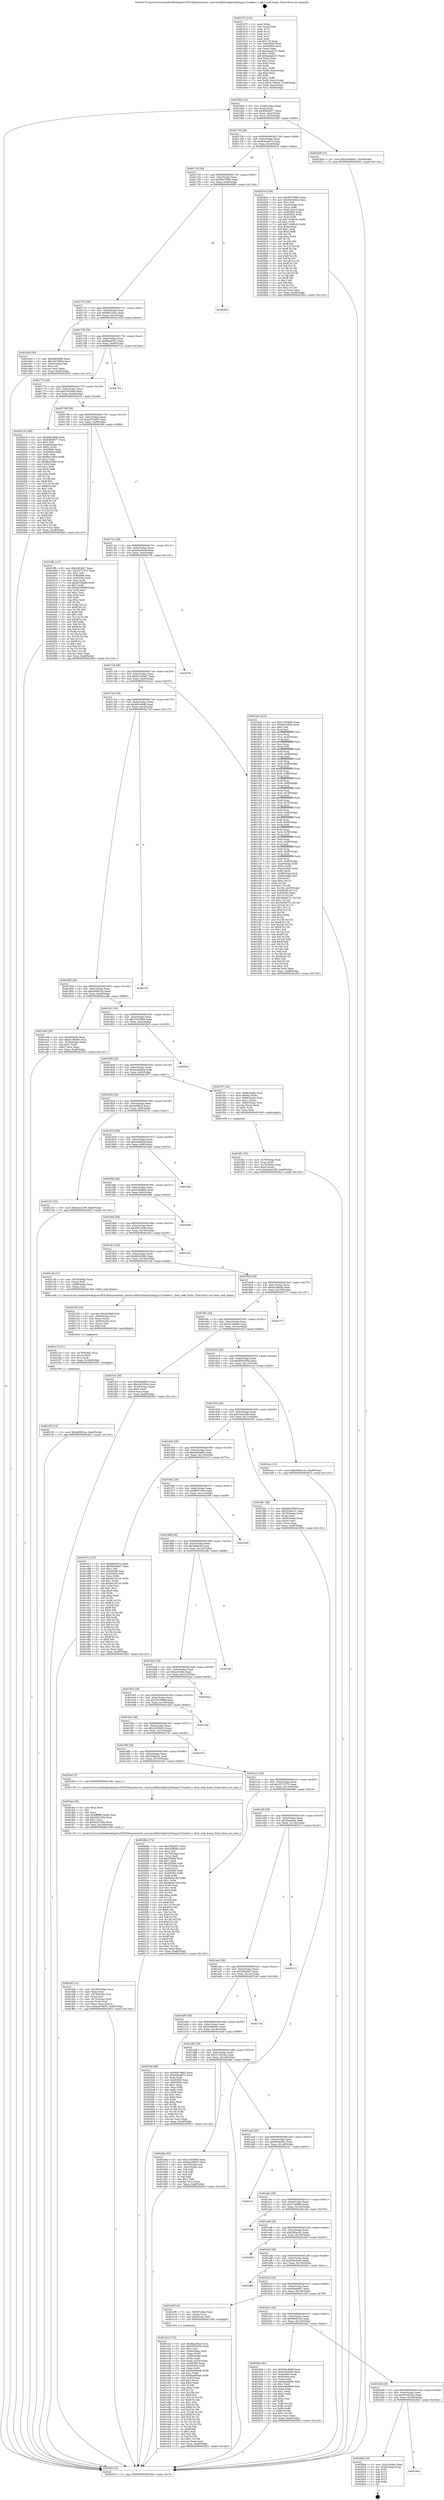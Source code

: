 digraph "0x401670" {
  label = "0x401670 (/mnt/c/Users/mathe/Desktop/tcc/POCII/binaries/extr_reactossdklib3rdpartylibmpg123readers.c_feed_seek_frame_Final-ollvm.out::main(0))"
  labelloc = "t"
  node[shape=record]

  Entry [label="",width=0.3,height=0.3,shape=circle,fillcolor=black,style=filled]
  "0x4016e4" [label="{
     0x4016e4 [32]\l
     | [instrs]\l
     &nbsp;&nbsp;0x4016e4 \<+6\>: mov -0xa8(%rbp),%eax\l
     &nbsp;&nbsp;0x4016ea \<+2\>: mov %eax,%ecx\l
     &nbsp;&nbsp;0x4016ec \<+6\>: sub $0x828e0677,%ecx\l
     &nbsp;&nbsp;0x4016f2 \<+6\>: mov %eax,-0xbc(%rbp)\l
     &nbsp;&nbsp;0x4016f8 \<+6\>: mov %ecx,-0xc0(%rbp)\l
     &nbsp;&nbsp;0x4016fe \<+6\>: je 00000000004025b9 \<main+0xf49\>\l
  }"]
  "0x4025b9" [label="{
     0x4025b9 [15]\l
     | [instrs]\l
     &nbsp;&nbsp;0x4025b9 \<+10\>: movl $0x2e48ebd1,-0xa8(%rbp)\l
     &nbsp;&nbsp;0x4025c3 \<+5\>: jmp 0000000000402823 \<main+0x11b3\>\l
  }"]
  "0x401704" [label="{
     0x401704 [28]\l
     | [instrs]\l
     &nbsp;&nbsp;0x401704 \<+5\>: jmp 0000000000401709 \<main+0x99\>\l
     &nbsp;&nbsp;0x401709 \<+6\>: mov -0xbc(%rbp),%eax\l
     &nbsp;&nbsp;0x40170f \<+5\>: sub $0x830ab872,%eax\l
     &nbsp;&nbsp;0x401714 \<+6\>: mov %eax,-0xc4(%rbp)\l
     &nbsp;&nbsp;0x40171a \<+6\>: je 000000000040261e \<main+0xfae\>\l
  }"]
  Exit [label="",width=0.3,height=0.3,shape=circle,fillcolor=black,style=filled,peripheries=2]
  "0x40261e" [label="{
     0x40261e [159]\l
     | [instrs]\l
     &nbsp;&nbsp;0x40261e \<+5\>: mov $0x85b79992,%eax\l
     &nbsp;&nbsp;0x402623 \<+5\>: mov $0x5d3d542e,%ecx\l
     &nbsp;&nbsp;0x402628 \<+2\>: mov $0x1,%dl\l
     &nbsp;&nbsp;0x40262a \<+7\>: mov -0xa0(%rbp),%rsi\l
     &nbsp;&nbsp;0x402631 \<+2\>: mov (%rsi),%edi\l
     &nbsp;&nbsp;0x402633 \<+3\>: mov %edi,-0x2c(%rbp)\l
     &nbsp;&nbsp;0x402636 \<+7\>: mov 0x405060,%edi\l
     &nbsp;&nbsp;0x40263d \<+8\>: mov 0x405064,%r8d\l
     &nbsp;&nbsp;0x402645 \<+3\>: mov %edi,%r9d\l
     &nbsp;&nbsp;0x402648 \<+7\>: sub $0x71d49cd1,%r9d\l
     &nbsp;&nbsp;0x40264f \<+4\>: sub $0x1,%r9d\l
     &nbsp;&nbsp;0x402653 \<+7\>: add $0x71d49cd1,%r9d\l
     &nbsp;&nbsp;0x40265a \<+4\>: imul %r9d,%edi\l
     &nbsp;&nbsp;0x40265e \<+3\>: and $0x1,%edi\l
     &nbsp;&nbsp;0x402661 \<+3\>: cmp $0x0,%edi\l
     &nbsp;&nbsp;0x402664 \<+4\>: sete %r10b\l
     &nbsp;&nbsp;0x402668 \<+4\>: cmp $0xa,%r8d\l
     &nbsp;&nbsp;0x40266c \<+4\>: setl %r11b\l
     &nbsp;&nbsp;0x402670 \<+3\>: mov %r10b,%bl\l
     &nbsp;&nbsp;0x402673 \<+3\>: xor $0xff,%bl\l
     &nbsp;&nbsp;0x402676 \<+3\>: mov %r11b,%r14b\l
     &nbsp;&nbsp;0x402679 \<+4\>: xor $0xff,%r14b\l
     &nbsp;&nbsp;0x40267d \<+3\>: xor $0x1,%dl\l
     &nbsp;&nbsp;0x402680 \<+3\>: mov %bl,%r15b\l
     &nbsp;&nbsp;0x402683 \<+4\>: and $0xff,%r15b\l
     &nbsp;&nbsp;0x402687 \<+3\>: and %dl,%r10b\l
     &nbsp;&nbsp;0x40268a \<+3\>: mov %r14b,%r12b\l
     &nbsp;&nbsp;0x40268d \<+4\>: and $0xff,%r12b\l
     &nbsp;&nbsp;0x402691 \<+3\>: and %dl,%r11b\l
     &nbsp;&nbsp;0x402694 \<+3\>: or %r10b,%r15b\l
     &nbsp;&nbsp;0x402697 \<+3\>: or %r11b,%r12b\l
     &nbsp;&nbsp;0x40269a \<+3\>: xor %r12b,%r15b\l
     &nbsp;&nbsp;0x40269d \<+3\>: or %r14b,%bl\l
     &nbsp;&nbsp;0x4026a0 \<+3\>: xor $0xff,%bl\l
     &nbsp;&nbsp;0x4026a3 \<+3\>: or $0x1,%dl\l
     &nbsp;&nbsp;0x4026a6 \<+2\>: and %dl,%bl\l
     &nbsp;&nbsp;0x4026a8 \<+3\>: or %bl,%r15b\l
     &nbsp;&nbsp;0x4026ab \<+4\>: test $0x1,%r15b\l
     &nbsp;&nbsp;0x4026af \<+3\>: cmovne %ecx,%eax\l
     &nbsp;&nbsp;0x4026b2 \<+6\>: mov %eax,-0xa8(%rbp)\l
     &nbsp;&nbsp;0x4026b8 \<+5\>: jmp 0000000000402823 \<main+0x11b3\>\l
  }"]
  "0x401720" [label="{
     0x401720 [28]\l
     | [instrs]\l
     &nbsp;&nbsp;0x401720 \<+5\>: jmp 0000000000401725 \<main+0xb5\>\l
     &nbsp;&nbsp;0x401725 \<+6\>: mov -0xbc(%rbp),%eax\l
     &nbsp;&nbsp;0x40172b \<+5\>: sub $0x85b79992,%eax\l
     &nbsp;&nbsp;0x401730 \<+6\>: mov %eax,-0xc8(%rbp)\l
     &nbsp;&nbsp;0x401736 \<+6\>: je 000000000040280b \<main+0x119b\>\l
  }"]
  "0x401b64" [label="{
     0x401b64\l
  }", style=dashed]
  "0x40280b" [label="{
     0x40280b\l
  }", style=dashed]
  "0x40173c" [label="{
     0x40173c [28]\l
     | [instrs]\l
     &nbsp;&nbsp;0x40173c \<+5\>: jmp 0000000000401741 \<main+0xd1\>\l
     &nbsp;&nbsp;0x401741 \<+6\>: mov -0xbc(%rbp),%eax\l
     &nbsp;&nbsp;0x401747 \<+5\>: sub $0x8fa735d1,%eax\l
     &nbsp;&nbsp;0x40174c \<+6\>: mov %eax,-0xcc(%rbp)\l
     &nbsp;&nbsp;0x401752 \<+6\>: je 0000000000401d3d \<main+0x6cd\>\l
  }"]
  "0x4026bd" [label="{
     0x4026bd [18]\l
     | [instrs]\l
     &nbsp;&nbsp;0x4026bd \<+3\>: mov -0x2c(%rbp),%eax\l
     &nbsp;&nbsp;0x4026c0 \<+4\>: lea -0x28(%rbp),%rsp\l
     &nbsp;&nbsp;0x4026c4 \<+1\>: pop %rbx\l
     &nbsp;&nbsp;0x4026c5 \<+2\>: pop %r12\l
     &nbsp;&nbsp;0x4026c7 \<+2\>: pop %r13\l
     &nbsp;&nbsp;0x4026c9 \<+2\>: pop %r14\l
     &nbsp;&nbsp;0x4026cb \<+2\>: pop %r15\l
     &nbsp;&nbsp;0x4026cd \<+1\>: pop %rbp\l
     &nbsp;&nbsp;0x4026ce \<+1\>: ret\l
  }"]
  "0x401d3d" [label="{
     0x401d3d [30]\l
     | [instrs]\l
     &nbsp;&nbsp;0x401d3d \<+5\>: mov $0xe893afd9,%eax\l
     &nbsp;&nbsp;0x401d42 \<+5\>: mov $0x183788bb,%ecx\l
     &nbsp;&nbsp;0x401d47 \<+3\>: mov -0x35(%rbp),%dl\l
     &nbsp;&nbsp;0x401d4a \<+3\>: test $0x1,%dl\l
     &nbsp;&nbsp;0x401d4d \<+3\>: cmovne %ecx,%eax\l
     &nbsp;&nbsp;0x401d50 \<+6\>: mov %eax,-0xa8(%rbp)\l
     &nbsp;&nbsp;0x401d56 \<+5\>: jmp 0000000000402823 \<main+0x11b3\>\l
  }"]
  "0x401758" [label="{
     0x401758 [28]\l
     | [instrs]\l
     &nbsp;&nbsp;0x401758 \<+5\>: jmp 000000000040175d \<main+0xed\>\l
     &nbsp;&nbsp;0x40175d \<+6\>: mov -0xbc(%rbp),%eax\l
     &nbsp;&nbsp;0x401763 \<+5\>: sub $0x8faa9522,%eax\l
     &nbsp;&nbsp;0x401768 \<+6\>: mov %eax,-0xd0(%rbp)\l
     &nbsp;&nbsp;0x40176e \<+6\>: je 0000000000402714 \<main+0x10a4\>\l
  }"]
  "0x401b48" [label="{
     0x401b48 [28]\l
     | [instrs]\l
     &nbsp;&nbsp;0x401b48 \<+5\>: jmp 0000000000401b4d \<main+0x4dd\>\l
     &nbsp;&nbsp;0x401b4d \<+6\>: mov -0xbc(%rbp),%eax\l
     &nbsp;&nbsp;0x401b53 \<+5\>: sub $0x5d3d542e,%eax\l
     &nbsp;&nbsp;0x401b58 \<+6\>: mov %eax,-0x160(%rbp)\l
     &nbsp;&nbsp;0x401b5e \<+6\>: je 00000000004026bd \<main+0x104d\>\l
  }"]
  "0x402714" [label="{
     0x402714\l
  }", style=dashed]
  "0x401774" [label="{
     0x401774 [28]\l
     | [instrs]\l
     &nbsp;&nbsp;0x401774 \<+5\>: jmp 0000000000401779 \<main+0x109\>\l
     &nbsp;&nbsp;0x401779 \<+6\>: mov -0xbc(%rbp),%eax\l
     &nbsp;&nbsp;0x40177f \<+5\>: sub $0xa7f03d0d,%eax\l
     &nbsp;&nbsp;0x401784 \<+6\>: mov %eax,-0xd4(%rbp)\l
     &nbsp;&nbsp;0x40178a \<+6\>: je 0000000000402519 \<main+0xea9\>\l
  }"]
  "0x4024be" [label="{
     0x4024be [91]\l
     | [instrs]\l
     &nbsp;&nbsp;0x4024be \<+5\>: mov $0xbf2c4648,%eax\l
     &nbsp;&nbsp;0x4024c3 \<+5\>: mov $0xa7f03d0d,%ecx\l
     &nbsp;&nbsp;0x4024c8 \<+7\>: mov 0x405060,%edx\l
     &nbsp;&nbsp;0x4024cf \<+7\>: mov 0x405064,%esi\l
     &nbsp;&nbsp;0x4024d6 \<+2\>: mov %edx,%edi\l
     &nbsp;&nbsp;0x4024d8 \<+6\>: sub $0x4a9446db,%edi\l
     &nbsp;&nbsp;0x4024de \<+3\>: sub $0x1,%edi\l
     &nbsp;&nbsp;0x4024e1 \<+6\>: add $0x4a9446db,%edi\l
     &nbsp;&nbsp;0x4024e7 \<+3\>: imul %edi,%edx\l
     &nbsp;&nbsp;0x4024ea \<+3\>: and $0x1,%edx\l
     &nbsp;&nbsp;0x4024ed \<+3\>: cmp $0x0,%edx\l
     &nbsp;&nbsp;0x4024f0 \<+4\>: sete %r8b\l
     &nbsp;&nbsp;0x4024f4 \<+3\>: cmp $0xa,%esi\l
     &nbsp;&nbsp;0x4024f7 \<+4\>: setl %r9b\l
     &nbsp;&nbsp;0x4024fb \<+3\>: mov %r8b,%r10b\l
     &nbsp;&nbsp;0x4024fe \<+3\>: and %r9b,%r10b\l
     &nbsp;&nbsp;0x402501 \<+3\>: xor %r9b,%r8b\l
     &nbsp;&nbsp;0x402504 \<+3\>: or %r8b,%r10b\l
     &nbsp;&nbsp;0x402507 \<+4\>: test $0x1,%r10b\l
     &nbsp;&nbsp;0x40250b \<+3\>: cmovne %ecx,%eax\l
     &nbsp;&nbsp;0x40250e \<+6\>: mov %eax,-0xa8(%rbp)\l
     &nbsp;&nbsp;0x402514 \<+5\>: jmp 0000000000402823 \<main+0x11b3\>\l
  }"]
  "0x402519" [label="{
     0x402519 [160]\l
     | [instrs]\l
     &nbsp;&nbsp;0x402519 \<+5\>: mov $0xbf2c4648,%eax\l
     &nbsp;&nbsp;0x40251e \<+5\>: mov $0x828e0677,%ecx\l
     &nbsp;&nbsp;0x402523 \<+2\>: mov $0x1,%dl\l
     &nbsp;&nbsp;0x402525 \<+7\>: mov -0xa0(%rbp),%rsi\l
     &nbsp;&nbsp;0x40252c \<+6\>: movl $0x0,(%rsi)\l
     &nbsp;&nbsp;0x402532 \<+7\>: mov 0x405060,%edi\l
     &nbsp;&nbsp;0x402539 \<+8\>: mov 0x405064,%r8d\l
     &nbsp;&nbsp;0x402541 \<+3\>: mov %edi,%r9d\l
     &nbsp;&nbsp;0x402544 \<+7\>: add $0x8be1f464,%r9d\l
     &nbsp;&nbsp;0x40254b \<+4\>: sub $0x1,%r9d\l
     &nbsp;&nbsp;0x40254f \<+7\>: sub $0x8be1f464,%r9d\l
     &nbsp;&nbsp;0x402556 \<+4\>: imul %r9d,%edi\l
     &nbsp;&nbsp;0x40255a \<+3\>: and $0x1,%edi\l
     &nbsp;&nbsp;0x40255d \<+3\>: cmp $0x0,%edi\l
     &nbsp;&nbsp;0x402560 \<+4\>: sete %r10b\l
     &nbsp;&nbsp;0x402564 \<+4\>: cmp $0xa,%r8d\l
     &nbsp;&nbsp;0x402568 \<+4\>: setl %r11b\l
     &nbsp;&nbsp;0x40256c \<+3\>: mov %r10b,%bl\l
     &nbsp;&nbsp;0x40256f \<+3\>: xor $0xff,%bl\l
     &nbsp;&nbsp;0x402572 \<+3\>: mov %r11b,%r14b\l
     &nbsp;&nbsp;0x402575 \<+4\>: xor $0xff,%r14b\l
     &nbsp;&nbsp;0x402579 \<+3\>: xor $0x1,%dl\l
     &nbsp;&nbsp;0x40257c \<+3\>: mov %bl,%r15b\l
     &nbsp;&nbsp;0x40257f \<+4\>: and $0xff,%r15b\l
     &nbsp;&nbsp;0x402583 \<+3\>: and %dl,%r10b\l
     &nbsp;&nbsp;0x402586 \<+3\>: mov %r14b,%r12b\l
     &nbsp;&nbsp;0x402589 \<+4\>: and $0xff,%r12b\l
     &nbsp;&nbsp;0x40258d \<+3\>: and %dl,%r11b\l
     &nbsp;&nbsp;0x402590 \<+3\>: or %r10b,%r15b\l
     &nbsp;&nbsp;0x402593 \<+3\>: or %r11b,%r12b\l
     &nbsp;&nbsp;0x402596 \<+3\>: xor %r12b,%r15b\l
     &nbsp;&nbsp;0x402599 \<+3\>: or %r14b,%bl\l
     &nbsp;&nbsp;0x40259c \<+3\>: xor $0xff,%bl\l
     &nbsp;&nbsp;0x40259f \<+3\>: or $0x1,%dl\l
     &nbsp;&nbsp;0x4025a2 \<+2\>: and %dl,%bl\l
     &nbsp;&nbsp;0x4025a4 \<+3\>: or %bl,%r15b\l
     &nbsp;&nbsp;0x4025a7 \<+4\>: test $0x1,%r15b\l
     &nbsp;&nbsp;0x4025ab \<+3\>: cmovne %ecx,%eax\l
     &nbsp;&nbsp;0x4025ae \<+6\>: mov %eax,-0xa8(%rbp)\l
     &nbsp;&nbsp;0x4025b4 \<+5\>: jmp 0000000000402823 \<main+0x11b3\>\l
  }"]
  "0x401790" [label="{
     0x401790 [28]\l
     | [instrs]\l
     &nbsp;&nbsp;0x401790 \<+5\>: jmp 0000000000401795 \<main+0x125\>\l
     &nbsp;&nbsp;0x401795 \<+6\>: mov -0xbc(%rbp),%eax\l
     &nbsp;&nbsp;0x40179b \<+5\>: sub $0xacf70605,%eax\l
     &nbsp;&nbsp;0x4017a0 \<+6\>: mov %eax,-0xd8(%rbp)\l
     &nbsp;&nbsp;0x4017a6 \<+6\>: je 0000000000401ffb \<main+0x98b\>\l
  }"]
  "0x402192" [label="{
     0x402192 [15]\l
     | [instrs]\l
     &nbsp;&nbsp;0x402192 \<+10\>: movl $0x485f91ee,-0xa8(%rbp)\l
     &nbsp;&nbsp;0x40219c \<+5\>: jmp 0000000000402823 \<main+0x11b3\>\l
  }"]
  "0x401ffb" [label="{
     0x401ffb [147]\l
     | [instrs]\l
     &nbsp;&nbsp;0x401ffb \<+5\>: mov $0x29fc4f47,%eax\l
     &nbsp;&nbsp;0x402000 \<+5\>: mov $0x25737f73,%ecx\l
     &nbsp;&nbsp;0x402005 \<+2\>: mov $0x1,%dl\l
     &nbsp;&nbsp;0x402007 \<+7\>: mov 0x405060,%esi\l
     &nbsp;&nbsp;0x40200e \<+7\>: mov 0x405064,%edi\l
     &nbsp;&nbsp;0x402015 \<+3\>: mov %esi,%r8d\l
     &nbsp;&nbsp;0x402018 \<+7\>: sub $0x6d780df8,%r8d\l
     &nbsp;&nbsp;0x40201f \<+4\>: sub $0x1,%r8d\l
     &nbsp;&nbsp;0x402023 \<+7\>: add $0x6d780df8,%r8d\l
     &nbsp;&nbsp;0x40202a \<+4\>: imul %r8d,%esi\l
     &nbsp;&nbsp;0x40202e \<+3\>: and $0x1,%esi\l
     &nbsp;&nbsp;0x402031 \<+3\>: cmp $0x0,%esi\l
     &nbsp;&nbsp;0x402034 \<+4\>: sete %r9b\l
     &nbsp;&nbsp;0x402038 \<+3\>: cmp $0xa,%edi\l
     &nbsp;&nbsp;0x40203b \<+4\>: setl %r10b\l
     &nbsp;&nbsp;0x40203f \<+3\>: mov %r9b,%r11b\l
     &nbsp;&nbsp;0x402042 \<+4\>: xor $0xff,%r11b\l
     &nbsp;&nbsp;0x402046 \<+3\>: mov %r10b,%bl\l
     &nbsp;&nbsp;0x402049 \<+3\>: xor $0xff,%bl\l
     &nbsp;&nbsp;0x40204c \<+3\>: xor $0x1,%dl\l
     &nbsp;&nbsp;0x40204f \<+3\>: mov %r11b,%r14b\l
     &nbsp;&nbsp;0x402052 \<+4\>: and $0xff,%r14b\l
     &nbsp;&nbsp;0x402056 \<+3\>: and %dl,%r9b\l
     &nbsp;&nbsp;0x402059 \<+3\>: mov %bl,%r15b\l
     &nbsp;&nbsp;0x40205c \<+4\>: and $0xff,%r15b\l
     &nbsp;&nbsp;0x402060 \<+3\>: and %dl,%r10b\l
     &nbsp;&nbsp;0x402063 \<+3\>: or %r9b,%r14b\l
     &nbsp;&nbsp;0x402066 \<+3\>: or %r10b,%r15b\l
     &nbsp;&nbsp;0x402069 \<+3\>: xor %r15b,%r14b\l
     &nbsp;&nbsp;0x40206c \<+3\>: or %bl,%r11b\l
     &nbsp;&nbsp;0x40206f \<+4\>: xor $0xff,%r11b\l
     &nbsp;&nbsp;0x402073 \<+3\>: or $0x1,%dl\l
     &nbsp;&nbsp;0x402076 \<+3\>: and %dl,%r11b\l
     &nbsp;&nbsp;0x402079 \<+3\>: or %r11b,%r14b\l
     &nbsp;&nbsp;0x40207c \<+4\>: test $0x1,%r14b\l
     &nbsp;&nbsp;0x402080 \<+3\>: cmovne %ecx,%eax\l
     &nbsp;&nbsp;0x402083 \<+6\>: mov %eax,-0xa8(%rbp)\l
     &nbsp;&nbsp;0x402089 \<+5\>: jmp 0000000000402823 \<main+0x11b3\>\l
  }"]
  "0x4017ac" [label="{
     0x4017ac [28]\l
     | [instrs]\l
     &nbsp;&nbsp;0x4017ac \<+5\>: jmp 00000000004017b1 \<main+0x141\>\l
     &nbsp;&nbsp;0x4017b1 \<+6\>: mov -0xbc(%rbp),%eax\l
     &nbsp;&nbsp;0x4017b7 \<+5\>: sub $0xb9cd024f,%eax\l
     &nbsp;&nbsp;0x4017bc \<+6\>: mov %eax,-0xdc(%rbp)\l
     &nbsp;&nbsp;0x4017c2 \<+6\>: je 000000000040279c \<main+0x112c\>\l
  }"]
  "0x40217d" [label="{
     0x40217d [21]\l
     | [instrs]\l
     &nbsp;&nbsp;0x40217d \<+4\>: mov -0x78(%rbp),%rcx\l
     &nbsp;&nbsp;0x402181 \<+3\>: mov (%rcx),%rcx\l
     &nbsp;&nbsp;0x402184 \<+3\>: mov %rcx,%rdi\l
     &nbsp;&nbsp;0x402187 \<+6\>: mov %eax,-0x168(%rbp)\l
     &nbsp;&nbsp;0x40218d \<+5\>: call 0000000000401030 \<free@plt\>\l
     | [calls]\l
     &nbsp;&nbsp;0x401030 \{1\} (unknown)\l
  }"]
  "0x40279c" [label="{
     0x40279c\l
  }", style=dashed]
  "0x4017c8" [label="{
     0x4017c8 [28]\l
     | [instrs]\l
     &nbsp;&nbsp;0x4017c8 \<+5\>: jmp 00000000004017cd \<main+0x15d\>\l
     &nbsp;&nbsp;0x4017cd \<+6\>: mov -0xbc(%rbp),%eax\l
     &nbsp;&nbsp;0x4017d3 \<+5\>: sub $0xbd1d0bd7,%eax\l
     &nbsp;&nbsp;0x4017d8 \<+6\>: mov %eax,-0xe0(%rbp)\l
     &nbsp;&nbsp;0x4017de \<+6\>: je 0000000000401ba3 \<main+0x533\>\l
  }"]
  "0x402160" [label="{
     0x402160 [29]\l
     | [instrs]\l
     &nbsp;&nbsp;0x402160 \<+10\>: movabs $0x4030d6,%rdi\l
     &nbsp;&nbsp;0x40216a \<+4\>: mov -0x68(%rbp),%rcx\l
     &nbsp;&nbsp;0x40216e \<+2\>: mov %eax,(%rcx)\l
     &nbsp;&nbsp;0x402170 \<+4\>: mov -0x68(%rbp),%rcx\l
     &nbsp;&nbsp;0x402174 \<+2\>: mov (%rcx),%esi\l
     &nbsp;&nbsp;0x402176 \<+2\>: mov $0x0,%al\l
     &nbsp;&nbsp;0x402178 \<+5\>: call 0000000000401040 \<printf@plt\>\l
     | [calls]\l
     &nbsp;&nbsp;0x401040 \{1\} (unknown)\l
  }"]
  "0x401ba3" [label="{
     0x401ba3 [410]\l
     | [instrs]\l
     &nbsp;&nbsp;0x401ba3 \<+5\>: mov $0xc7d20895,%eax\l
     &nbsp;&nbsp;0x401ba8 \<+5\>: mov $0x8fa735d1,%ecx\l
     &nbsp;&nbsp;0x401bad \<+2\>: mov $0x1,%dl\l
     &nbsp;&nbsp;0x401baf \<+3\>: mov %rsp,%rsi\l
     &nbsp;&nbsp;0x401bb2 \<+4\>: add $0xfffffffffffffff0,%rsi\l
     &nbsp;&nbsp;0x401bb6 \<+3\>: mov %rsi,%rsp\l
     &nbsp;&nbsp;0x401bb9 \<+7\>: mov %rsi,-0xa0(%rbp)\l
     &nbsp;&nbsp;0x401bc0 \<+3\>: mov %rsp,%rsi\l
     &nbsp;&nbsp;0x401bc3 \<+4\>: add $0xfffffffffffffff0,%rsi\l
     &nbsp;&nbsp;0x401bc7 \<+3\>: mov %rsi,%rsp\l
     &nbsp;&nbsp;0x401bca \<+3\>: mov %rsp,%rdi\l
     &nbsp;&nbsp;0x401bcd \<+4\>: add $0xfffffffffffffff0,%rdi\l
     &nbsp;&nbsp;0x401bd1 \<+3\>: mov %rdi,%rsp\l
     &nbsp;&nbsp;0x401bd4 \<+7\>: mov %rdi,-0x98(%rbp)\l
     &nbsp;&nbsp;0x401bdb \<+3\>: mov %rsp,%rdi\l
     &nbsp;&nbsp;0x401bde \<+4\>: add $0xfffffffffffffff0,%rdi\l
     &nbsp;&nbsp;0x401be2 \<+3\>: mov %rdi,%rsp\l
     &nbsp;&nbsp;0x401be5 \<+7\>: mov %rdi,-0x90(%rbp)\l
     &nbsp;&nbsp;0x401bec \<+3\>: mov %rsp,%rdi\l
     &nbsp;&nbsp;0x401bef \<+4\>: add $0xfffffffffffffff0,%rdi\l
     &nbsp;&nbsp;0x401bf3 \<+3\>: mov %rdi,%rsp\l
     &nbsp;&nbsp;0x401bf6 \<+7\>: mov %rdi,-0x88(%rbp)\l
     &nbsp;&nbsp;0x401bfd \<+3\>: mov %rsp,%rdi\l
     &nbsp;&nbsp;0x401c00 \<+4\>: add $0xfffffffffffffff0,%rdi\l
     &nbsp;&nbsp;0x401c04 \<+3\>: mov %rdi,%rsp\l
     &nbsp;&nbsp;0x401c07 \<+4\>: mov %rdi,-0x80(%rbp)\l
     &nbsp;&nbsp;0x401c0b \<+3\>: mov %rsp,%rdi\l
     &nbsp;&nbsp;0x401c0e \<+4\>: add $0xfffffffffffffff0,%rdi\l
     &nbsp;&nbsp;0x401c12 \<+3\>: mov %rdi,%rsp\l
     &nbsp;&nbsp;0x401c15 \<+4\>: mov %rdi,-0x78(%rbp)\l
     &nbsp;&nbsp;0x401c19 \<+3\>: mov %rsp,%rdi\l
     &nbsp;&nbsp;0x401c1c \<+4\>: add $0xfffffffffffffff0,%rdi\l
     &nbsp;&nbsp;0x401c20 \<+3\>: mov %rdi,%rsp\l
     &nbsp;&nbsp;0x401c23 \<+4\>: mov %rdi,-0x70(%rbp)\l
     &nbsp;&nbsp;0x401c27 \<+3\>: mov %rsp,%rdi\l
     &nbsp;&nbsp;0x401c2a \<+4\>: add $0xfffffffffffffff0,%rdi\l
     &nbsp;&nbsp;0x401c2e \<+3\>: mov %rdi,%rsp\l
     &nbsp;&nbsp;0x401c31 \<+4\>: mov %rdi,-0x68(%rbp)\l
     &nbsp;&nbsp;0x401c35 \<+3\>: mov %rsp,%rdi\l
     &nbsp;&nbsp;0x401c38 \<+4\>: add $0xfffffffffffffff0,%rdi\l
     &nbsp;&nbsp;0x401c3c \<+3\>: mov %rdi,%rsp\l
     &nbsp;&nbsp;0x401c3f \<+4\>: mov %rdi,-0x60(%rbp)\l
     &nbsp;&nbsp;0x401c43 \<+3\>: mov %rsp,%rdi\l
     &nbsp;&nbsp;0x401c46 \<+4\>: add $0xfffffffffffffff0,%rdi\l
     &nbsp;&nbsp;0x401c4a \<+3\>: mov %rdi,%rsp\l
     &nbsp;&nbsp;0x401c4d \<+4\>: mov %rdi,-0x58(%rbp)\l
     &nbsp;&nbsp;0x401c51 \<+3\>: mov %rsp,%rdi\l
     &nbsp;&nbsp;0x401c54 \<+4\>: add $0xfffffffffffffff0,%rdi\l
     &nbsp;&nbsp;0x401c58 \<+3\>: mov %rdi,%rsp\l
     &nbsp;&nbsp;0x401c5b \<+4\>: mov %rdi,-0x50(%rbp)\l
     &nbsp;&nbsp;0x401c5f \<+3\>: mov %rsp,%rdi\l
     &nbsp;&nbsp;0x401c62 \<+4\>: add $0xfffffffffffffff0,%rdi\l
     &nbsp;&nbsp;0x401c66 \<+3\>: mov %rdi,%rsp\l
     &nbsp;&nbsp;0x401c69 \<+4\>: mov %rdi,-0x48(%rbp)\l
     &nbsp;&nbsp;0x401c6d \<+3\>: mov %rsp,%rdi\l
     &nbsp;&nbsp;0x401c70 \<+4\>: add $0xfffffffffffffff0,%rdi\l
     &nbsp;&nbsp;0x401c74 \<+3\>: mov %rdi,%rsp\l
     &nbsp;&nbsp;0x401c77 \<+4\>: mov %rdi,-0x40(%rbp)\l
     &nbsp;&nbsp;0x401c7b \<+7\>: mov -0xa0(%rbp),%rdi\l
     &nbsp;&nbsp;0x401c82 \<+6\>: movl $0x0,(%rdi)\l
     &nbsp;&nbsp;0x401c88 \<+7\>: mov -0xac(%rbp),%r8d\l
     &nbsp;&nbsp;0x401c8f \<+3\>: mov %r8d,(%rsi)\l
     &nbsp;&nbsp;0x401c92 \<+7\>: mov -0x98(%rbp),%rdi\l
     &nbsp;&nbsp;0x401c99 \<+7\>: mov -0xb8(%rbp),%r9\l
     &nbsp;&nbsp;0x401ca0 \<+3\>: mov %r9,(%rdi)\l
     &nbsp;&nbsp;0x401ca3 \<+3\>: cmpl $0x2,(%rsi)\l
     &nbsp;&nbsp;0x401ca6 \<+4\>: setne %r10b\l
     &nbsp;&nbsp;0x401caa \<+4\>: and $0x1,%r10b\l
     &nbsp;&nbsp;0x401cae \<+4\>: mov %r10b,-0x35(%rbp)\l
     &nbsp;&nbsp;0x401cb2 \<+8\>: mov 0x405060,%r11d\l
     &nbsp;&nbsp;0x401cba \<+7\>: mov 0x405064,%ebx\l
     &nbsp;&nbsp;0x401cc1 \<+3\>: mov %r11d,%r14d\l
     &nbsp;&nbsp;0x401cc4 \<+7\>: add $0x34d4d731,%r14d\l
     &nbsp;&nbsp;0x401ccb \<+4\>: sub $0x1,%r14d\l
     &nbsp;&nbsp;0x401ccf \<+7\>: sub $0x34d4d731,%r14d\l
     &nbsp;&nbsp;0x401cd6 \<+4\>: imul %r14d,%r11d\l
     &nbsp;&nbsp;0x401cda \<+4\>: and $0x1,%r11d\l
     &nbsp;&nbsp;0x401cde \<+4\>: cmp $0x0,%r11d\l
     &nbsp;&nbsp;0x401ce2 \<+4\>: sete %r10b\l
     &nbsp;&nbsp;0x401ce6 \<+3\>: cmp $0xa,%ebx\l
     &nbsp;&nbsp;0x401ce9 \<+4\>: setl %r15b\l
     &nbsp;&nbsp;0x401ced \<+3\>: mov %r10b,%r12b\l
     &nbsp;&nbsp;0x401cf0 \<+4\>: xor $0xff,%r12b\l
     &nbsp;&nbsp;0x401cf4 \<+3\>: mov %r15b,%r13b\l
     &nbsp;&nbsp;0x401cf7 \<+4\>: xor $0xff,%r13b\l
     &nbsp;&nbsp;0x401cfb \<+3\>: xor $0x1,%dl\l
     &nbsp;&nbsp;0x401cfe \<+3\>: mov %r12b,%sil\l
     &nbsp;&nbsp;0x401d01 \<+4\>: and $0xff,%sil\l
     &nbsp;&nbsp;0x401d05 \<+3\>: and %dl,%r10b\l
     &nbsp;&nbsp;0x401d08 \<+3\>: mov %r13b,%dil\l
     &nbsp;&nbsp;0x401d0b \<+4\>: and $0xff,%dil\l
     &nbsp;&nbsp;0x401d0f \<+3\>: and %dl,%r15b\l
     &nbsp;&nbsp;0x401d12 \<+3\>: or %r10b,%sil\l
     &nbsp;&nbsp;0x401d15 \<+3\>: or %r15b,%dil\l
     &nbsp;&nbsp;0x401d18 \<+3\>: xor %dil,%sil\l
     &nbsp;&nbsp;0x401d1b \<+3\>: or %r13b,%r12b\l
     &nbsp;&nbsp;0x401d1e \<+4\>: xor $0xff,%r12b\l
     &nbsp;&nbsp;0x401d22 \<+3\>: or $0x1,%dl\l
     &nbsp;&nbsp;0x401d25 \<+3\>: and %dl,%r12b\l
     &nbsp;&nbsp;0x401d28 \<+3\>: or %r12b,%sil\l
     &nbsp;&nbsp;0x401d2b \<+4\>: test $0x1,%sil\l
     &nbsp;&nbsp;0x401d2f \<+3\>: cmovne %ecx,%eax\l
     &nbsp;&nbsp;0x401d32 \<+6\>: mov %eax,-0xa8(%rbp)\l
     &nbsp;&nbsp;0x401d38 \<+5\>: jmp 0000000000402823 \<main+0x11b3\>\l
  }"]
  "0x4017e4" [label="{
     0x4017e4 [28]\l
     | [instrs]\l
     &nbsp;&nbsp;0x4017e4 \<+5\>: jmp 00000000004017e9 \<main+0x179\>\l
     &nbsp;&nbsp;0x4017e9 \<+6\>: mov -0xbc(%rbp),%eax\l
     &nbsp;&nbsp;0x4017ef \<+5\>: sub $0xbf2c4648,%eax\l
     &nbsp;&nbsp;0x4017f4 \<+6\>: mov %eax,-0xe4(%rbp)\l
     &nbsp;&nbsp;0x4017fa \<+6\>: je 00000000004027ef \<main+0x117f\>\l
  }"]
  "0x401fd2" [label="{
     0x401fd2 [41]\l
     | [instrs]\l
     &nbsp;&nbsp;0x401fd2 \<+6\>: mov -0x164(%rbp),%ecx\l
     &nbsp;&nbsp;0x401fd8 \<+3\>: imul %eax,%ecx\l
     &nbsp;&nbsp;0x401fdb \<+4\>: mov -0x78(%rbp),%rsi\l
     &nbsp;&nbsp;0x401fdf \<+3\>: mov (%rsi),%rsi\l
     &nbsp;&nbsp;0x401fe2 \<+4\>: mov -0x70(%rbp),%rdi\l
     &nbsp;&nbsp;0x401fe6 \<+3\>: movslq (%rdi),%rdi\l
     &nbsp;&nbsp;0x401fe9 \<+3\>: mov %ecx,(%rsi,%rdi,4)\l
     &nbsp;&nbsp;0x401fec \<+10\>: movl $0xacf70605,-0xa8(%rbp)\l
     &nbsp;&nbsp;0x401ff6 \<+5\>: jmp 0000000000402823 \<main+0x11b3\>\l
  }"]
  "0x4027ef" [label="{
     0x4027ef\l
  }", style=dashed]
  "0x401800" [label="{
     0x401800 [28]\l
     | [instrs]\l
     &nbsp;&nbsp;0x401800 \<+5\>: jmp 0000000000401805 \<main+0x195\>\l
     &nbsp;&nbsp;0x401805 \<+6\>: mov -0xbc(%rbp),%eax\l
     &nbsp;&nbsp;0x40180b \<+5\>: sub $0xc066e13e,%eax\l
     &nbsp;&nbsp;0x401810 \<+6\>: mov %eax,-0xe8(%rbp)\l
     &nbsp;&nbsp;0x401816 \<+6\>: je 0000000000401edd \<main+0x86d\>\l
  }"]
  "0x401faa" [label="{
     0x401faa [40]\l
     | [instrs]\l
     &nbsp;&nbsp;0x401faa \<+5\>: mov $0x2,%ecx\l
     &nbsp;&nbsp;0x401faf \<+1\>: cltd\l
     &nbsp;&nbsp;0x401fb0 \<+2\>: idiv %ecx\l
     &nbsp;&nbsp;0x401fb2 \<+6\>: imul $0xfffffffe,%edx,%ecx\l
     &nbsp;&nbsp;0x401fb8 \<+6\>: add $0xd2812f4b,%ecx\l
     &nbsp;&nbsp;0x401fbe \<+3\>: add $0x1,%ecx\l
     &nbsp;&nbsp;0x401fc1 \<+6\>: sub $0xd2812f4b,%ecx\l
     &nbsp;&nbsp;0x401fc7 \<+6\>: mov %ecx,-0x164(%rbp)\l
     &nbsp;&nbsp;0x401fcd \<+5\>: call 0000000000401160 \<next_i\>\l
     | [calls]\l
     &nbsp;&nbsp;0x401160 \{1\} (/mnt/c/Users/mathe/Desktop/tcc/POCII/binaries/extr_reactossdklib3rdpartylibmpg123readers.c_feed_seek_frame_Final-ollvm.out::next_i)\l
  }"]
  "0x401edd" [label="{
     0x401edd [30]\l
     | [instrs]\l
     &nbsp;&nbsp;0x401edd \<+5\>: mov $0x400fa46,%eax\l
     &nbsp;&nbsp;0x401ee2 \<+5\>: mov $0xdc186a83,%ecx\l
     &nbsp;&nbsp;0x401ee7 \<+3\>: mov -0x34(%rbp),%edx\l
     &nbsp;&nbsp;0x401eea \<+3\>: cmp $0x1,%edx\l
     &nbsp;&nbsp;0x401eed \<+3\>: cmovl %ecx,%eax\l
     &nbsp;&nbsp;0x401ef0 \<+6\>: mov %eax,-0xa8(%rbp)\l
     &nbsp;&nbsp;0x401ef6 \<+5\>: jmp 0000000000402823 \<main+0x11b3\>\l
  }"]
  "0x40181c" [label="{
     0x40181c [28]\l
     | [instrs]\l
     &nbsp;&nbsp;0x40181c \<+5\>: jmp 0000000000401821 \<main+0x1b1\>\l
     &nbsp;&nbsp;0x401821 \<+6\>: mov -0xbc(%rbp),%eax\l
     &nbsp;&nbsp;0x401827 \<+5\>: sub $0xc7d20895,%eax\l
     &nbsp;&nbsp;0x40182c \<+6\>: mov %eax,-0xec(%rbp)\l
     &nbsp;&nbsp;0x401832 \<+6\>: je 00000000004026cf \<main+0x105f\>\l
  }"]
  "0x401f61" [label="{
     0x401f61 [32]\l
     | [instrs]\l
     &nbsp;&nbsp;0x401f61 \<+4\>: mov -0x78(%rbp),%rdi\l
     &nbsp;&nbsp;0x401f65 \<+3\>: mov %rax,(%rdi)\l
     &nbsp;&nbsp;0x401f68 \<+4\>: mov -0x70(%rbp),%rax\l
     &nbsp;&nbsp;0x401f6c \<+6\>: movl $0x0,(%rax)\l
     &nbsp;&nbsp;0x401f72 \<+10\>: movl $0xe4a222f9,-0xa8(%rbp)\l
     &nbsp;&nbsp;0x401f7c \<+5\>: jmp 0000000000402823 \<main+0x11b3\>\l
  }"]
  "0x4026cf" [label="{
     0x4026cf\l
  }", style=dashed]
  "0x401838" [label="{
     0x401838 [28]\l
     | [instrs]\l
     &nbsp;&nbsp;0x401838 \<+5\>: jmp 000000000040183d \<main+0x1cd\>\l
     &nbsp;&nbsp;0x40183d \<+6\>: mov -0xbc(%rbp),%eax\l
     &nbsp;&nbsp;0x401843 \<+5\>: sub $0xcbd2963a,%eax\l
     &nbsp;&nbsp;0x401848 \<+6\>: mov %eax,-0xf0(%rbp)\l
     &nbsp;&nbsp;0x40184e \<+6\>: je 0000000000401f37 \<main+0x8c7\>\l
  }"]
  "0x401e22" [label="{
     0x401e22 [172]\l
     | [instrs]\l
     &nbsp;&nbsp;0x401e22 \<+5\>: mov $0x8faa9522,%ecx\l
     &nbsp;&nbsp;0x401e27 \<+5\>: mov $0xdf34395b,%edx\l
     &nbsp;&nbsp;0x401e2c \<+3\>: mov $0x1,%sil\l
     &nbsp;&nbsp;0x401e2f \<+7\>: mov -0x90(%rbp),%rdi\l
     &nbsp;&nbsp;0x401e36 \<+2\>: mov %eax,(%rdi)\l
     &nbsp;&nbsp;0x401e38 \<+7\>: mov -0x90(%rbp),%rdi\l
     &nbsp;&nbsp;0x401e3f \<+2\>: mov (%rdi),%eax\l
     &nbsp;&nbsp;0x401e41 \<+3\>: mov %eax,-0x34(%rbp)\l
     &nbsp;&nbsp;0x401e44 \<+7\>: mov 0x405060,%eax\l
     &nbsp;&nbsp;0x401e4b \<+8\>: mov 0x405064,%r8d\l
     &nbsp;&nbsp;0x401e53 \<+3\>: mov %eax,%r9d\l
     &nbsp;&nbsp;0x401e56 \<+7\>: add $0x8a0d00ab,%r9d\l
     &nbsp;&nbsp;0x401e5d \<+4\>: sub $0x1,%r9d\l
     &nbsp;&nbsp;0x401e61 \<+7\>: sub $0x8a0d00ab,%r9d\l
     &nbsp;&nbsp;0x401e68 \<+4\>: imul %r9d,%eax\l
     &nbsp;&nbsp;0x401e6c \<+3\>: and $0x1,%eax\l
     &nbsp;&nbsp;0x401e6f \<+3\>: cmp $0x0,%eax\l
     &nbsp;&nbsp;0x401e72 \<+4\>: sete %r10b\l
     &nbsp;&nbsp;0x401e76 \<+4\>: cmp $0xa,%r8d\l
     &nbsp;&nbsp;0x401e7a \<+4\>: setl %r11b\l
     &nbsp;&nbsp;0x401e7e \<+3\>: mov %r10b,%bl\l
     &nbsp;&nbsp;0x401e81 \<+3\>: xor $0xff,%bl\l
     &nbsp;&nbsp;0x401e84 \<+3\>: mov %r11b,%r14b\l
     &nbsp;&nbsp;0x401e87 \<+4\>: xor $0xff,%r14b\l
     &nbsp;&nbsp;0x401e8b \<+4\>: xor $0x1,%sil\l
     &nbsp;&nbsp;0x401e8f \<+3\>: mov %bl,%r15b\l
     &nbsp;&nbsp;0x401e92 \<+4\>: and $0xff,%r15b\l
     &nbsp;&nbsp;0x401e96 \<+3\>: and %sil,%r10b\l
     &nbsp;&nbsp;0x401e99 \<+3\>: mov %r14b,%r12b\l
     &nbsp;&nbsp;0x401e9c \<+4\>: and $0xff,%r12b\l
     &nbsp;&nbsp;0x401ea0 \<+3\>: and %sil,%r11b\l
     &nbsp;&nbsp;0x401ea3 \<+3\>: or %r10b,%r15b\l
     &nbsp;&nbsp;0x401ea6 \<+3\>: or %r11b,%r12b\l
     &nbsp;&nbsp;0x401ea9 \<+3\>: xor %r12b,%r15b\l
     &nbsp;&nbsp;0x401eac \<+3\>: or %r14b,%bl\l
     &nbsp;&nbsp;0x401eaf \<+3\>: xor $0xff,%bl\l
     &nbsp;&nbsp;0x401eb2 \<+4\>: or $0x1,%sil\l
     &nbsp;&nbsp;0x401eb6 \<+3\>: and %sil,%bl\l
     &nbsp;&nbsp;0x401eb9 \<+3\>: or %bl,%r15b\l
     &nbsp;&nbsp;0x401ebc \<+4\>: test $0x1,%r15b\l
     &nbsp;&nbsp;0x401ec0 \<+3\>: cmovne %edx,%ecx\l
     &nbsp;&nbsp;0x401ec3 \<+6\>: mov %ecx,-0xa8(%rbp)\l
     &nbsp;&nbsp;0x401ec9 \<+5\>: jmp 0000000000402823 \<main+0x11b3\>\l
  }"]
  "0x401f37" [label="{
     0x401f37 [42]\l
     | [instrs]\l
     &nbsp;&nbsp;0x401f37 \<+7\>: mov -0x88(%rbp),%rax\l
     &nbsp;&nbsp;0x401f3e \<+6\>: movl $0x64,(%rax)\l
     &nbsp;&nbsp;0x401f44 \<+4\>: mov -0x80(%rbp),%rax\l
     &nbsp;&nbsp;0x401f48 \<+6\>: movl $0x1,(%rax)\l
     &nbsp;&nbsp;0x401f4e \<+4\>: mov -0x80(%rbp),%rax\l
     &nbsp;&nbsp;0x401f52 \<+3\>: movslq (%rax),%rax\l
     &nbsp;&nbsp;0x401f55 \<+4\>: shl $0x2,%rax\l
     &nbsp;&nbsp;0x401f59 \<+3\>: mov %rax,%rdi\l
     &nbsp;&nbsp;0x401f5c \<+5\>: call 0000000000401050 \<malloc@plt\>\l
     | [calls]\l
     &nbsp;&nbsp;0x401050 \{1\} (unknown)\l
  }"]
  "0x401854" [label="{
     0x401854 [28]\l
     | [instrs]\l
     &nbsp;&nbsp;0x401854 \<+5\>: jmp 0000000000401859 \<main+0x1e9\>\l
     &nbsp;&nbsp;0x401859 \<+6\>: mov -0xbc(%rbp),%eax\l
     &nbsp;&nbsp;0x40185f \<+5\>: sub $0xcd3ff2e3,%eax\l
     &nbsp;&nbsp;0x401864 \<+6\>: mov %eax,-0xf4(%rbp)\l
     &nbsp;&nbsp;0x40186a \<+6\>: je 000000000040213c \<main+0xacc\>\l
  }"]
  "0x401b2c" [label="{
     0x401b2c [28]\l
     | [instrs]\l
     &nbsp;&nbsp;0x401b2c \<+5\>: jmp 0000000000401b31 \<main+0x4c1\>\l
     &nbsp;&nbsp;0x401b31 \<+6\>: mov -0xbc(%rbp),%eax\l
     &nbsp;&nbsp;0x401b37 \<+5\>: sub $0x485f91ee,%eax\l
     &nbsp;&nbsp;0x401b3c \<+6\>: mov %eax,-0x15c(%rbp)\l
     &nbsp;&nbsp;0x401b42 \<+6\>: je 00000000004024be \<main+0xe4e\>\l
  }"]
  "0x40213c" [label="{
     0x40213c [15]\l
     | [instrs]\l
     &nbsp;&nbsp;0x40213c \<+10\>: movl $0xe4a222f9,-0xa8(%rbp)\l
     &nbsp;&nbsp;0x402146 \<+5\>: jmp 0000000000402823 \<main+0x11b3\>\l
  }"]
  "0x401870" [label="{
     0x401870 [28]\l
     | [instrs]\l
     &nbsp;&nbsp;0x401870 \<+5\>: jmp 0000000000401875 \<main+0x205\>\l
     &nbsp;&nbsp;0x401875 \<+6\>: mov -0xbc(%rbp),%eax\l
     &nbsp;&nbsp;0x40187b \<+5\>: sub $0xcda683cf,%eax\l
     &nbsp;&nbsp;0x401880 \<+6\>: mov %eax,-0xf8(%rbp)\l
     &nbsp;&nbsp;0x401886 \<+6\>: je 00000000004023ee \<main+0xd7e\>\l
  }"]
  "0x401e0f" [label="{
     0x401e0f [19]\l
     | [instrs]\l
     &nbsp;&nbsp;0x401e0f \<+7\>: mov -0x98(%rbp),%rax\l
     &nbsp;&nbsp;0x401e16 \<+3\>: mov (%rax),%rax\l
     &nbsp;&nbsp;0x401e19 \<+4\>: mov 0x8(%rax),%rdi\l
     &nbsp;&nbsp;0x401e1d \<+5\>: call 0000000000401060 \<atoi@plt\>\l
     | [calls]\l
     &nbsp;&nbsp;0x401060 \{1\} (unknown)\l
  }"]
  "0x4023ee" [label="{
     0x4023ee\l
  }", style=dashed]
  "0x40188c" [label="{
     0x40188c [28]\l
     | [instrs]\l
     &nbsp;&nbsp;0x40188c \<+5\>: jmp 0000000000401891 \<main+0x221\>\l
     &nbsp;&nbsp;0x401891 \<+6\>: mov -0xbc(%rbp),%eax\l
     &nbsp;&nbsp;0x401897 \<+5\>: sub $0xd25bdb5c,%eax\l
     &nbsp;&nbsp;0x40189c \<+6\>: mov %eax,-0xfc(%rbp)\l
     &nbsp;&nbsp;0x4018a2 \<+6\>: je 000000000040249b \<main+0xe2b\>\l
  }"]
  "0x401b10" [label="{
     0x401b10 [28]\l
     | [instrs]\l
     &nbsp;&nbsp;0x401b10 \<+5\>: jmp 0000000000401b15 \<main+0x4a5\>\l
     &nbsp;&nbsp;0x401b15 \<+6\>: mov -0xbc(%rbp),%eax\l
     &nbsp;&nbsp;0x401b1b \<+5\>: sub $0x46eeb6e7,%eax\l
     &nbsp;&nbsp;0x401b20 \<+6\>: mov %eax,-0x158(%rbp)\l
     &nbsp;&nbsp;0x401b26 \<+6\>: je 0000000000401e0f \<main+0x79f\>\l
  }"]
  "0x40249b" [label="{
     0x40249b\l
  }", style=dashed]
  "0x4018a8" [label="{
     0x4018a8 [28]\l
     | [instrs]\l
     &nbsp;&nbsp;0x4018a8 \<+5\>: jmp 00000000004018ad \<main+0x23d\>\l
     &nbsp;&nbsp;0x4018ad \<+6\>: mov -0xbc(%rbp),%eax\l
     &nbsp;&nbsp;0x4018b3 \<+5\>: sub $0xd5b10cf9,%eax\l
     &nbsp;&nbsp;0x4018b8 \<+6\>: mov %eax,-0x100(%rbp)\l
     &nbsp;&nbsp;0x4018be \<+6\>: je 00000000004022f5 \<main+0xc85\>\l
  }"]
  "0x40248c" [label="{
     0x40248c\l
  }", style=dashed]
  "0x4022f5" [label="{
     0x4022f5\l
  }", style=dashed]
  "0x4018c4" [label="{
     0x4018c4 [28]\l
     | [instrs]\l
     &nbsp;&nbsp;0x4018c4 \<+5\>: jmp 00000000004018c9 \<main+0x259\>\l
     &nbsp;&nbsp;0x4018c9 \<+6\>: mov -0xbc(%rbp),%eax\l
     &nbsp;&nbsp;0x4018cf \<+5\>: sub $0xd6b438dd,%eax\l
     &nbsp;&nbsp;0x4018d4 \<+6\>: mov %eax,-0x104(%rbp)\l
     &nbsp;&nbsp;0x4018da \<+6\>: je 000000000040214b \<main+0xadb\>\l
  }"]
  "0x401af4" [label="{
     0x401af4 [28]\l
     | [instrs]\l
     &nbsp;&nbsp;0x401af4 \<+5\>: jmp 0000000000401af9 \<main+0x489\>\l
     &nbsp;&nbsp;0x401af9 \<+6\>: mov -0xbc(%rbp),%eax\l
     &nbsp;&nbsp;0x401aff \<+5\>: sub $0x40b35ce4,%eax\l
     &nbsp;&nbsp;0x401b04 \<+6\>: mov %eax,-0x154(%rbp)\l
     &nbsp;&nbsp;0x401b0a \<+6\>: je 000000000040248c \<main+0xe1c\>\l
  }"]
  "0x40214b" [label="{
     0x40214b [21]\l
     | [instrs]\l
     &nbsp;&nbsp;0x40214b \<+4\>: mov -0x78(%rbp),%rax\l
     &nbsp;&nbsp;0x40214f \<+3\>: mov (%rax),%rdi\l
     &nbsp;&nbsp;0x402152 \<+7\>: mov -0x88(%rbp),%rax\l
     &nbsp;&nbsp;0x402159 \<+2\>: mov (%rax),%esi\l
     &nbsp;&nbsp;0x40215b \<+5\>: call 0000000000401440 \<feed_seek_frame\>\l
     | [calls]\l
     &nbsp;&nbsp;0x401440 \{1\} (/mnt/c/Users/mathe/Desktop/tcc/POCII/binaries/extr_reactossdklib3rdpartylibmpg123readers.c_feed_seek_frame_Final-ollvm.out::feed_seek_frame)\l
  }"]
  "0x4018e0" [label="{
     0x4018e0 [28]\l
     | [instrs]\l
     &nbsp;&nbsp;0x4018e0 \<+5\>: jmp 00000000004018e5 \<main+0x275\>\l
     &nbsp;&nbsp;0x4018e5 \<+6\>: mov -0xbc(%rbp),%eax\l
     &nbsp;&nbsp;0x4018eb \<+5\>: sub $0xda788e4b,%eax\l
     &nbsp;&nbsp;0x4018f0 \<+6\>: mov %eax,-0x108(%rbp)\l
     &nbsp;&nbsp;0x4018f6 \<+6\>: je 0000000000402777 \<main+0x1107\>\l
  }"]
  "0x402393" [label="{
     0x402393\l
  }", style=dashed]
  "0x402777" [label="{
     0x402777\l
  }", style=dashed]
  "0x4018fc" [label="{
     0x4018fc [28]\l
     | [instrs]\l
     &nbsp;&nbsp;0x4018fc \<+5\>: jmp 0000000000401901 \<main+0x291\>\l
     &nbsp;&nbsp;0x401901 \<+6\>: mov -0xbc(%rbp),%eax\l
     &nbsp;&nbsp;0x401907 \<+5\>: sub $0xdc186a83,%eax\l
     &nbsp;&nbsp;0x40190c \<+6\>: mov %eax,-0x10c(%rbp)\l
     &nbsp;&nbsp;0x401912 \<+6\>: je 0000000000401f19 \<main+0x8a9\>\l
  }"]
  "0x401ad8" [label="{
     0x401ad8 [28]\l
     | [instrs]\l
     &nbsp;&nbsp;0x401ad8 \<+5\>: jmp 0000000000401add \<main+0x46d\>\l
     &nbsp;&nbsp;0x401add \<+6\>: mov -0xbc(%rbp),%eax\l
     &nbsp;&nbsp;0x401ae3 \<+5\>: sub $0x3f65ecb1,%eax\l
     &nbsp;&nbsp;0x401ae8 \<+6\>: mov %eax,-0x150(%rbp)\l
     &nbsp;&nbsp;0x401aee \<+6\>: je 0000000000402393 \<main+0xd23\>\l
  }"]
  "0x401f19" [label="{
     0x401f19 [30]\l
     | [instrs]\l
     &nbsp;&nbsp;0x401f19 \<+5\>: mov $0xd25bdb5c,%eax\l
     &nbsp;&nbsp;0x401f1e \<+5\>: mov $0xcbd2963a,%ecx\l
     &nbsp;&nbsp;0x401f23 \<+3\>: mov -0x34(%rbp),%edx\l
     &nbsp;&nbsp;0x401f26 \<+3\>: cmp $0x0,%edx\l
     &nbsp;&nbsp;0x401f29 \<+3\>: cmove %ecx,%eax\l
     &nbsp;&nbsp;0x401f2c \<+6\>: mov %eax,-0xa8(%rbp)\l
     &nbsp;&nbsp;0x401f32 \<+5\>: jmp 0000000000402823 \<main+0x11b3\>\l
  }"]
  "0x401918" [label="{
     0x401918 [28]\l
     | [instrs]\l
     &nbsp;&nbsp;0x401918 \<+5\>: jmp 000000000040191d \<main+0x2ad\>\l
     &nbsp;&nbsp;0x40191d \<+6\>: mov -0xbc(%rbp),%eax\l
     &nbsp;&nbsp;0x401923 \<+5\>: sub $0xdf34395b,%eax\l
     &nbsp;&nbsp;0x401928 \<+6\>: mov %eax,-0x110(%rbp)\l
     &nbsp;&nbsp;0x40192e \<+6\>: je 0000000000401ece \<main+0x85e\>\l
  }"]
  "0x4021e8" [label="{
     0x4021e8\l
  }", style=dashed]
  "0x401ece" [label="{
     0x401ece [15]\l
     | [instrs]\l
     &nbsp;&nbsp;0x401ece \<+10\>: movl $0xc066e13e,-0xa8(%rbp)\l
     &nbsp;&nbsp;0x401ed8 \<+5\>: jmp 0000000000402823 \<main+0x11b3\>\l
  }"]
  "0x401934" [label="{
     0x401934 [28]\l
     | [instrs]\l
     &nbsp;&nbsp;0x401934 \<+5\>: jmp 0000000000401939 \<main+0x2c9\>\l
     &nbsp;&nbsp;0x401939 \<+6\>: mov -0xbc(%rbp),%eax\l
     &nbsp;&nbsp;0x40193f \<+5\>: sub $0xe4a222f9,%eax\l
     &nbsp;&nbsp;0x401944 \<+6\>: mov %eax,-0x114(%rbp)\l
     &nbsp;&nbsp;0x40194a \<+6\>: je 0000000000401f81 \<main+0x911\>\l
  }"]
  "0x401abc" [label="{
     0x401abc [28]\l
     | [instrs]\l
     &nbsp;&nbsp;0x401abc \<+5\>: jmp 0000000000401ac1 \<main+0x451\>\l
     &nbsp;&nbsp;0x401ac1 \<+6\>: mov -0xbc(%rbp),%eax\l
     &nbsp;&nbsp;0x401ac7 \<+5\>: sub $0x374e8f8e,%eax\l
     &nbsp;&nbsp;0x401acc \<+6\>: mov %eax,-0x14c(%rbp)\l
     &nbsp;&nbsp;0x401ad2 \<+6\>: je 00000000004021e8 \<main+0xb78\>\l
  }"]
  "0x401f81" [label="{
     0x401f81 [36]\l
     | [instrs]\l
     &nbsp;&nbsp;0x401f81 \<+5\>: mov $0xd6b438dd,%eax\l
     &nbsp;&nbsp;0x401f86 \<+5\>: mov $0x205fa231,%ecx\l
     &nbsp;&nbsp;0x401f8b \<+4\>: mov -0x70(%rbp),%rdx\l
     &nbsp;&nbsp;0x401f8f \<+2\>: mov (%rdx),%esi\l
     &nbsp;&nbsp;0x401f91 \<+4\>: mov -0x80(%rbp),%rdx\l
     &nbsp;&nbsp;0x401f95 \<+2\>: cmp (%rdx),%esi\l
     &nbsp;&nbsp;0x401f97 \<+3\>: cmovl %ecx,%eax\l
     &nbsp;&nbsp;0x401f9a \<+6\>: mov %eax,-0xa8(%rbp)\l
     &nbsp;&nbsp;0x401fa0 \<+5\>: jmp 0000000000402823 \<main+0x11b3\>\l
  }"]
  "0x401950" [label="{
     0x401950 [28]\l
     | [instrs]\l
     &nbsp;&nbsp;0x401950 \<+5\>: jmp 0000000000401955 \<main+0x2e5\>\l
     &nbsp;&nbsp;0x401955 \<+6\>: mov -0xbc(%rbp),%eax\l
     &nbsp;&nbsp;0x40195b \<+5\>: sub $0xe893afd9,%eax\l
     &nbsp;&nbsp;0x401960 \<+6\>: mov %eax,-0x118(%rbp)\l
     &nbsp;&nbsp;0x401966 \<+6\>: je 0000000000401d7c \<main+0x70c\>\l
  }"]
  "0x4021a1" [label="{
     0x4021a1\l
  }", style=dashed]
  "0x401d7c" [label="{
     0x401d7c [147]\l
     | [instrs]\l
     &nbsp;&nbsp;0x401d7c \<+5\>: mov $0x8faa9522,%eax\l
     &nbsp;&nbsp;0x401d81 \<+5\>: mov $0x46eeb6e7,%ecx\l
     &nbsp;&nbsp;0x401d86 \<+2\>: mov $0x1,%dl\l
     &nbsp;&nbsp;0x401d88 \<+7\>: mov 0x405060,%esi\l
     &nbsp;&nbsp;0x401d8f \<+7\>: mov 0x405064,%edi\l
     &nbsp;&nbsp;0x401d96 \<+3\>: mov %esi,%r8d\l
     &nbsp;&nbsp;0x401d99 \<+7\>: add $0x4d1c9126,%r8d\l
     &nbsp;&nbsp;0x401da0 \<+4\>: sub $0x1,%r8d\l
     &nbsp;&nbsp;0x401da4 \<+7\>: sub $0x4d1c9126,%r8d\l
     &nbsp;&nbsp;0x401dab \<+4\>: imul %r8d,%esi\l
     &nbsp;&nbsp;0x401daf \<+3\>: and $0x1,%esi\l
     &nbsp;&nbsp;0x401db2 \<+3\>: cmp $0x0,%esi\l
     &nbsp;&nbsp;0x401db5 \<+4\>: sete %r9b\l
     &nbsp;&nbsp;0x401db9 \<+3\>: cmp $0xa,%edi\l
     &nbsp;&nbsp;0x401dbc \<+4\>: setl %r10b\l
     &nbsp;&nbsp;0x401dc0 \<+3\>: mov %r9b,%r11b\l
     &nbsp;&nbsp;0x401dc3 \<+4\>: xor $0xff,%r11b\l
     &nbsp;&nbsp;0x401dc7 \<+3\>: mov %r10b,%bl\l
     &nbsp;&nbsp;0x401dca \<+3\>: xor $0xff,%bl\l
     &nbsp;&nbsp;0x401dcd \<+3\>: xor $0x0,%dl\l
     &nbsp;&nbsp;0x401dd0 \<+3\>: mov %r11b,%r14b\l
     &nbsp;&nbsp;0x401dd3 \<+4\>: and $0x0,%r14b\l
     &nbsp;&nbsp;0x401dd7 \<+3\>: and %dl,%r9b\l
     &nbsp;&nbsp;0x401dda \<+3\>: mov %bl,%r15b\l
     &nbsp;&nbsp;0x401ddd \<+4\>: and $0x0,%r15b\l
     &nbsp;&nbsp;0x401de1 \<+3\>: and %dl,%r10b\l
     &nbsp;&nbsp;0x401de4 \<+3\>: or %r9b,%r14b\l
     &nbsp;&nbsp;0x401de7 \<+3\>: or %r10b,%r15b\l
     &nbsp;&nbsp;0x401dea \<+3\>: xor %r15b,%r14b\l
     &nbsp;&nbsp;0x401ded \<+3\>: or %bl,%r11b\l
     &nbsp;&nbsp;0x401df0 \<+4\>: xor $0xff,%r11b\l
     &nbsp;&nbsp;0x401df4 \<+3\>: or $0x0,%dl\l
     &nbsp;&nbsp;0x401df7 \<+3\>: and %dl,%r11b\l
     &nbsp;&nbsp;0x401dfa \<+3\>: or %r11b,%r14b\l
     &nbsp;&nbsp;0x401dfd \<+4\>: test $0x1,%r14b\l
     &nbsp;&nbsp;0x401e01 \<+3\>: cmovne %ecx,%eax\l
     &nbsp;&nbsp;0x401e04 \<+6\>: mov %eax,-0xa8(%rbp)\l
     &nbsp;&nbsp;0x401e0a \<+5\>: jmp 0000000000402823 \<main+0x11b3\>\l
  }"]
  "0x40196c" [label="{
     0x40196c [28]\l
     | [instrs]\l
     &nbsp;&nbsp;0x40196c \<+5\>: jmp 0000000000401971 \<main+0x301\>\l
     &nbsp;&nbsp;0x401971 \<+6\>: mov -0xbc(%rbp),%eax\l
     &nbsp;&nbsp;0x401977 \<+5\>: sub $0xf8b57a09,%eax\l
     &nbsp;&nbsp;0x40197c \<+6\>: mov %eax,-0x11c(%rbp)\l
     &nbsp;&nbsp;0x401982 \<+6\>: je 0000000000402369 \<main+0xcf9\>\l
  }"]
  "0x401670" [label="{
     0x401670 [116]\l
     | [instrs]\l
     &nbsp;&nbsp;0x401670 \<+1\>: push %rbp\l
     &nbsp;&nbsp;0x401671 \<+3\>: mov %rsp,%rbp\l
     &nbsp;&nbsp;0x401674 \<+2\>: push %r15\l
     &nbsp;&nbsp;0x401676 \<+2\>: push %r14\l
     &nbsp;&nbsp;0x401678 \<+2\>: push %r13\l
     &nbsp;&nbsp;0x40167a \<+2\>: push %r12\l
     &nbsp;&nbsp;0x40167c \<+1\>: push %rbx\l
     &nbsp;&nbsp;0x40167d \<+7\>: sub $0x178,%rsp\l
     &nbsp;&nbsp;0x401684 \<+7\>: mov 0x405060,%eax\l
     &nbsp;&nbsp;0x40168b \<+7\>: mov 0x405064,%ecx\l
     &nbsp;&nbsp;0x401692 \<+2\>: mov %eax,%edx\l
     &nbsp;&nbsp;0x401694 \<+6\>: sub $0x4aead237,%edx\l
     &nbsp;&nbsp;0x40169a \<+3\>: sub $0x1,%edx\l
     &nbsp;&nbsp;0x40169d \<+6\>: add $0x4aead237,%edx\l
     &nbsp;&nbsp;0x4016a3 \<+3\>: imul %edx,%eax\l
     &nbsp;&nbsp;0x4016a6 \<+3\>: and $0x1,%eax\l
     &nbsp;&nbsp;0x4016a9 \<+3\>: cmp $0x0,%eax\l
     &nbsp;&nbsp;0x4016ac \<+4\>: sete %r8b\l
     &nbsp;&nbsp;0x4016b0 \<+4\>: and $0x1,%r8b\l
     &nbsp;&nbsp;0x4016b4 \<+7\>: mov %r8b,-0xa2(%rbp)\l
     &nbsp;&nbsp;0x4016bb \<+3\>: cmp $0xa,%ecx\l
     &nbsp;&nbsp;0x4016be \<+4\>: setl %r8b\l
     &nbsp;&nbsp;0x4016c2 \<+4\>: and $0x1,%r8b\l
     &nbsp;&nbsp;0x4016c6 \<+7\>: mov %r8b,-0xa1(%rbp)\l
     &nbsp;&nbsp;0x4016cd \<+10\>: movl $0x3119054e,-0xa8(%rbp)\l
     &nbsp;&nbsp;0x4016d7 \<+6\>: mov %edi,-0xac(%rbp)\l
     &nbsp;&nbsp;0x4016dd \<+7\>: mov %rsi,-0xb8(%rbp)\l
  }"]
  "0x402369" [label="{
     0x402369\l
  }", style=dashed]
  "0x401988" [label="{
     0x401988 [28]\l
     | [instrs]\l
     &nbsp;&nbsp;0x401988 \<+5\>: jmp 000000000040198d \<main+0x31d\>\l
     &nbsp;&nbsp;0x40198d \<+6\>: mov -0xbc(%rbp),%eax\l
     &nbsp;&nbsp;0x401993 \<+5\>: sub $0x400fa46,%eax\l
     &nbsp;&nbsp;0x401998 \<+6\>: mov %eax,-0x120(%rbp)\l
     &nbsp;&nbsp;0x40199e \<+6\>: je 0000000000401efb \<main+0x88b\>\l
  }"]
  "0x402823" [label="{
     0x402823 [5]\l
     | [instrs]\l
     &nbsp;&nbsp;0x402823 \<+5\>: jmp 00000000004016e4 \<main+0x74\>\l
  }"]
  "0x401efb" [label="{
     0x401efb\l
  }", style=dashed]
  "0x4019a4" [label="{
     0x4019a4 [28]\l
     | [instrs]\l
     &nbsp;&nbsp;0x4019a4 \<+5\>: jmp 00000000004019a9 \<main+0x339\>\l
     &nbsp;&nbsp;0x4019a9 \<+6\>: mov -0xbc(%rbp),%eax\l
     &nbsp;&nbsp;0x4019af \<+5\>: sub $0xac52f6a,%eax\l
     &nbsp;&nbsp;0x4019b4 \<+6\>: mov %eax,-0x124(%rbp)\l
     &nbsp;&nbsp;0x4019ba \<+6\>: je 00000000004024aa \<main+0xe3a\>\l
  }"]
  "0x401aa0" [label="{
     0x401aa0 [28]\l
     | [instrs]\l
     &nbsp;&nbsp;0x401aa0 \<+5\>: jmp 0000000000401aa5 \<main+0x435\>\l
     &nbsp;&nbsp;0x401aa5 \<+6\>: mov -0xbc(%rbp),%eax\l
     &nbsp;&nbsp;0x401aab \<+5\>: sub $0x3604a502,%eax\l
     &nbsp;&nbsp;0x401ab0 \<+6\>: mov %eax,-0x148(%rbp)\l
     &nbsp;&nbsp;0x401ab6 \<+6\>: je 00000000004021a1 \<main+0xb31\>\l
  }"]
  "0x4024aa" [label="{
     0x4024aa\l
  }", style=dashed]
  "0x4019c0" [label="{
     0x4019c0 [28]\l
     | [instrs]\l
     &nbsp;&nbsp;0x4019c0 \<+5\>: jmp 00000000004019c5 \<main+0x355\>\l
     &nbsp;&nbsp;0x4019c5 \<+6\>: mov -0xbc(%rbp),%eax\l
     &nbsp;&nbsp;0x4019cb \<+5\>: sub $0x183788bb,%eax\l
     &nbsp;&nbsp;0x4019d0 \<+6\>: mov %eax,-0x128(%rbp)\l
     &nbsp;&nbsp;0x4019d6 \<+6\>: je 0000000000401d5b \<main+0x6eb\>\l
  }"]
  "0x401b6e" [label="{
     0x401b6e [53]\l
     | [instrs]\l
     &nbsp;&nbsp;0x401b6e \<+5\>: mov $0xc7d20895,%eax\l
     &nbsp;&nbsp;0x401b73 \<+5\>: mov $0xbd1d0bd7,%ecx\l
     &nbsp;&nbsp;0x401b78 \<+6\>: mov -0xa2(%rbp),%dl\l
     &nbsp;&nbsp;0x401b7e \<+7\>: mov -0xa1(%rbp),%sil\l
     &nbsp;&nbsp;0x401b85 \<+3\>: mov %dl,%dil\l
     &nbsp;&nbsp;0x401b88 \<+3\>: and %sil,%dil\l
     &nbsp;&nbsp;0x401b8b \<+3\>: xor %sil,%dl\l
     &nbsp;&nbsp;0x401b8e \<+3\>: or %dl,%dil\l
     &nbsp;&nbsp;0x401b91 \<+4\>: test $0x1,%dil\l
     &nbsp;&nbsp;0x401b95 \<+3\>: cmovne %ecx,%eax\l
     &nbsp;&nbsp;0x401b98 \<+6\>: mov %eax,-0xa8(%rbp)\l
     &nbsp;&nbsp;0x401b9e \<+5\>: jmp 0000000000402823 \<main+0x11b3\>\l
  }"]
  "0x401d5b" [label="{
     0x401d5b\l
  }", style=dashed]
  "0x4019dc" [label="{
     0x4019dc [28]\l
     | [instrs]\l
     &nbsp;&nbsp;0x4019dc \<+5\>: jmp 00000000004019e1 \<main+0x371\>\l
     &nbsp;&nbsp;0x4019e1 \<+6\>: mov -0xbc(%rbp),%eax\l
     &nbsp;&nbsp;0x4019e7 \<+5\>: sub $0x1b338622,%eax\l
     &nbsp;&nbsp;0x4019ec \<+6\>: mov %eax,-0x12c(%rbp)\l
     &nbsp;&nbsp;0x4019f2 \<+6\>: je 000000000040227b \<main+0xc0b\>\l
  }"]
  "0x401a84" [label="{
     0x401a84 [28]\l
     | [instrs]\l
     &nbsp;&nbsp;0x401a84 \<+5\>: jmp 0000000000401a89 \<main+0x419\>\l
     &nbsp;&nbsp;0x401a89 \<+6\>: mov -0xbc(%rbp),%eax\l
     &nbsp;&nbsp;0x401a8f \<+5\>: sub $0x3119054e,%eax\l
     &nbsp;&nbsp;0x401a94 \<+6\>: mov %eax,-0x144(%rbp)\l
     &nbsp;&nbsp;0x401a9a \<+6\>: je 0000000000401b6e \<main+0x4fe\>\l
  }"]
  "0x40227b" [label="{
     0x40227b\l
  }", style=dashed]
  "0x4019f8" [label="{
     0x4019f8 [28]\l
     | [instrs]\l
     &nbsp;&nbsp;0x4019f8 \<+5\>: jmp 00000000004019fd \<main+0x38d\>\l
     &nbsp;&nbsp;0x4019fd \<+6\>: mov -0xbc(%rbp),%eax\l
     &nbsp;&nbsp;0x401a03 \<+5\>: sub $0x205fa231,%eax\l
     &nbsp;&nbsp;0x401a08 \<+6\>: mov %eax,-0x130(%rbp)\l
     &nbsp;&nbsp;0x401a0e \<+6\>: je 0000000000401fa5 \<main+0x935\>\l
  }"]
  "0x4025c8" [label="{
     0x4025c8 [86]\l
     | [instrs]\l
     &nbsp;&nbsp;0x4025c8 \<+5\>: mov $0x85b79992,%eax\l
     &nbsp;&nbsp;0x4025cd \<+5\>: mov $0x830ab872,%ecx\l
     &nbsp;&nbsp;0x4025d2 \<+2\>: xor %edx,%edx\l
     &nbsp;&nbsp;0x4025d4 \<+7\>: mov 0x405060,%esi\l
     &nbsp;&nbsp;0x4025db \<+7\>: mov 0x405064,%edi\l
     &nbsp;&nbsp;0x4025e2 \<+3\>: sub $0x1,%edx\l
     &nbsp;&nbsp;0x4025e5 \<+3\>: mov %esi,%r8d\l
     &nbsp;&nbsp;0x4025e8 \<+3\>: add %edx,%r8d\l
     &nbsp;&nbsp;0x4025eb \<+4\>: imul %r8d,%esi\l
     &nbsp;&nbsp;0x4025ef \<+3\>: and $0x1,%esi\l
     &nbsp;&nbsp;0x4025f2 \<+3\>: cmp $0x0,%esi\l
     &nbsp;&nbsp;0x4025f5 \<+4\>: sete %r9b\l
     &nbsp;&nbsp;0x4025f9 \<+3\>: cmp $0xa,%edi\l
     &nbsp;&nbsp;0x4025fc \<+4\>: setl %r10b\l
     &nbsp;&nbsp;0x402600 \<+3\>: mov %r9b,%r11b\l
     &nbsp;&nbsp;0x402603 \<+3\>: and %r10b,%r11b\l
     &nbsp;&nbsp;0x402606 \<+3\>: xor %r10b,%r9b\l
     &nbsp;&nbsp;0x402609 \<+3\>: or %r9b,%r11b\l
     &nbsp;&nbsp;0x40260c \<+4\>: test $0x1,%r11b\l
     &nbsp;&nbsp;0x402610 \<+3\>: cmovne %ecx,%eax\l
     &nbsp;&nbsp;0x402613 \<+6\>: mov %eax,-0xa8(%rbp)\l
     &nbsp;&nbsp;0x402619 \<+5\>: jmp 0000000000402823 \<main+0x11b3\>\l
  }"]
  "0x401fa5" [label="{
     0x401fa5 [5]\l
     | [instrs]\l
     &nbsp;&nbsp;0x401fa5 \<+5\>: call 0000000000401160 \<next_i\>\l
     | [calls]\l
     &nbsp;&nbsp;0x401160 \{1\} (/mnt/c/Users/mathe/Desktop/tcc/POCII/binaries/extr_reactossdklib3rdpartylibmpg123readers.c_feed_seek_frame_Final-ollvm.out::next_i)\l
  }"]
  "0x401a14" [label="{
     0x401a14 [28]\l
     | [instrs]\l
     &nbsp;&nbsp;0x401a14 \<+5\>: jmp 0000000000401a19 \<main+0x3a9\>\l
     &nbsp;&nbsp;0x401a19 \<+6\>: mov -0xbc(%rbp),%eax\l
     &nbsp;&nbsp;0x401a1f \<+5\>: sub $0x25737f73,%eax\l
     &nbsp;&nbsp;0x401a24 \<+6\>: mov %eax,-0x134(%rbp)\l
     &nbsp;&nbsp;0x401a2a \<+6\>: je 000000000040208e \<main+0xa1e\>\l
  }"]
  "0x401a68" [label="{
     0x401a68 [28]\l
     | [instrs]\l
     &nbsp;&nbsp;0x401a68 \<+5\>: jmp 0000000000401a6d \<main+0x3fd\>\l
     &nbsp;&nbsp;0x401a6d \<+6\>: mov -0xbc(%rbp),%eax\l
     &nbsp;&nbsp;0x401a73 \<+5\>: sub $0x2e48ebd1,%eax\l
     &nbsp;&nbsp;0x401a78 \<+6\>: mov %eax,-0x140(%rbp)\l
     &nbsp;&nbsp;0x401a7e \<+6\>: je 00000000004025c8 \<main+0xf58\>\l
  }"]
  "0x40208e" [label="{
     0x40208e [174]\l
     | [instrs]\l
     &nbsp;&nbsp;0x40208e \<+5\>: mov $0x29fc4f47,%eax\l
     &nbsp;&nbsp;0x402093 \<+5\>: mov $0xcd3ff2e3,%ecx\l
     &nbsp;&nbsp;0x402098 \<+2\>: mov $0x1,%dl\l
     &nbsp;&nbsp;0x40209a \<+4\>: mov -0x70(%rbp),%rsi\l
     &nbsp;&nbsp;0x40209e \<+2\>: mov (%rsi),%edi\l
     &nbsp;&nbsp;0x4020a0 \<+6\>: sub $0x305fd4,%edi\l
     &nbsp;&nbsp;0x4020a6 \<+3\>: add $0x1,%edi\l
     &nbsp;&nbsp;0x4020a9 \<+6\>: add $0x305fd4,%edi\l
     &nbsp;&nbsp;0x4020af \<+4\>: mov -0x70(%rbp),%rsi\l
     &nbsp;&nbsp;0x4020b3 \<+2\>: mov %edi,(%rsi)\l
     &nbsp;&nbsp;0x4020b5 \<+7\>: mov 0x405060,%edi\l
     &nbsp;&nbsp;0x4020bc \<+8\>: mov 0x405064,%r8d\l
     &nbsp;&nbsp;0x4020c4 \<+3\>: mov %edi,%r9d\l
     &nbsp;&nbsp;0x4020c7 \<+7\>: sub $0x68de27bf,%r9d\l
     &nbsp;&nbsp;0x4020ce \<+4\>: sub $0x1,%r9d\l
     &nbsp;&nbsp;0x4020d2 \<+7\>: add $0x68de27bf,%r9d\l
     &nbsp;&nbsp;0x4020d9 \<+4\>: imul %r9d,%edi\l
     &nbsp;&nbsp;0x4020dd \<+3\>: and $0x1,%edi\l
     &nbsp;&nbsp;0x4020e0 \<+3\>: cmp $0x0,%edi\l
     &nbsp;&nbsp;0x4020e3 \<+4\>: sete %r10b\l
     &nbsp;&nbsp;0x4020e7 \<+4\>: cmp $0xa,%r8d\l
     &nbsp;&nbsp;0x4020eb \<+4\>: setl %r11b\l
     &nbsp;&nbsp;0x4020ef \<+3\>: mov %r10b,%bl\l
     &nbsp;&nbsp;0x4020f2 \<+3\>: xor $0xff,%bl\l
     &nbsp;&nbsp;0x4020f5 \<+3\>: mov %r11b,%r14b\l
     &nbsp;&nbsp;0x4020f8 \<+4\>: xor $0xff,%r14b\l
     &nbsp;&nbsp;0x4020fc \<+3\>: xor $0x0,%dl\l
     &nbsp;&nbsp;0x4020ff \<+3\>: mov %bl,%r15b\l
     &nbsp;&nbsp;0x402102 \<+4\>: and $0x0,%r15b\l
     &nbsp;&nbsp;0x402106 \<+3\>: and %dl,%r10b\l
     &nbsp;&nbsp;0x402109 \<+3\>: mov %r14b,%r12b\l
     &nbsp;&nbsp;0x40210c \<+4\>: and $0x0,%r12b\l
     &nbsp;&nbsp;0x402110 \<+3\>: and %dl,%r11b\l
     &nbsp;&nbsp;0x402113 \<+3\>: or %r10b,%r15b\l
     &nbsp;&nbsp;0x402116 \<+3\>: or %r11b,%r12b\l
     &nbsp;&nbsp;0x402119 \<+3\>: xor %r12b,%r15b\l
     &nbsp;&nbsp;0x40211c \<+3\>: or %r14b,%bl\l
     &nbsp;&nbsp;0x40211f \<+3\>: xor $0xff,%bl\l
     &nbsp;&nbsp;0x402122 \<+3\>: or $0x0,%dl\l
     &nbsp;&nbsp;0x402125 \<+2\>: and %dl,%bl\l
     &nbsp;&nbsp;0x402127 \<+3\>: or %bl,%r15b\l
     &nbsp;&nbsp;0x40212a \<+4\>: test $0x1,%r15b\l
     &nbsp;&nbsp;0x40212e \<+3\>: cmovne %ecx,%eax\l
     &nbsp;&nbsp;0x402131 \<+6\>: mov %eax,-0xa8(%rbp)\l
     &nbsp;&nbsp;0x402137 \<+5\>: jmp 0000000000402823 \<main+0x11b3\>\l
  }"]
  "0x401a30" [label="{
     0x401a30 [28]\l
     | [instrs]\l
     &nbsp;&nbsp;0x401a30 \<+5\>: jmp 0000000000401a35 \<main+0x3c5\>\l
     &nbsp;&nbsp;0x401a35 \<+6\>: mov -0xbc(%rbp),%eax\l
     &nbsp;&nbsp;0x401a3b \<+5\>: sub $0x28ae63ec,%eax\l
     &nbsp;&nbsp;0x401a40 \<+6\>: mov %eax,-0x138(%rbp)\l
     &nbsp;&nbsp;0x401a46 \<+6\>: je 0000000000402313 \<main+0xca3\>\l
  }"]
  "0x40274d" [label="{
     0x40274d\l
  }", style=dashed]
  "0x402313" [label="{
     0x402313\l
  }", style=dashed]
  "0x401a4c" [label="{
     0x401a4c [28]\l
     | [instrs]\l
     &nbsp;&nbsp;0x401a4c \<+5\>: jmp 0000000000401a51 \<main+0x3e1\>\l
     &nbsp;&nbsp;0x401a51 \<+6\>: mov -0xbc(%rbp),%eax\l
     &nbsp;&nbsp;0x401a57 \<+5\>: sub $0x29fc4f47,%eax\l
     &nbsp;&nbsp;0x401a5c \<+6\>: mov %eax,-0x13c(%rbp)\l
     &nbsp;&nbsp;0x401a62 \<+6\>: je 000000000040274d \<main+0x10dd\>\l
  }"]
  Entry -> "0x401670" [label=" 1"]
  "0x4016e4" -> "0x4025b9" [label=" 1"]
  "0x4016e4" -> "0x401704" [label=" 21"]
  "0x4026bd" -> Exit [label=" 1"]
  "0x401704" -> "0x40261e" [label=" 1"]
  "0x401704" -> "0x401720" [label=" 20"]
  "0x401b48" -> "0x401b64" [label=" 0"]
  "0x401720" -> "0x40280b" [label=" 0"]
  "0x401720" -> "0x40173c" [label=" 20"]
  "0x401b48" -> "0x4026bd" [label=" 1"]
  "0x40173c" -> "0x401d3d" [label=" 1"]
  "0x40173c" -> "0x401758" [label=" 19"]
  "0x40261e" -> "0x402823" [label=" 1"]
  "0x401758" -> "0x402714" [label=" 0"]
  "0x401758" -> "0x401774" [label=" 19"]
  "0x4025c8" -> "0x402823" [label=" 1"]
  "0x401774" -> "0x402519" [label=" 1"]
  "0x401774" -> "0x401790" [label=" 18"]
  "0x4025b9" -> "0x402823" [label=" 1"]
  "0x401790" -> "0x401ffb" [label=" 1"]
  "0x401790" -> "0x4017ac" [label=" 17"]
  "0x4024be" -> "0x402823" [label=" 1"]
  "0x4017ac" -> "0x40279c" [label=" 0"]
  "0x4017ac" -> "0x4017c8" [label=" 17"]
  "0x401b2c" -> "0x401b48" [label=" 1"]
  "0x4017c8" -> "0x401ba3" [label=" 1"]
  "0x4017c8" -> "0x4017e4" [label=" 16"]
  "0x401b2c" -> "0x4024be" [label=" 1"]
  "0x4017e4" -> "0x4027ef" [label=" 0"]
  "0x4017e4" -> "0x401800" [label=" 16"]
  "0x402519" -> "0x402823" [label=" 1"]
  "0x401800" -> "0x401edd" [label=" 1"]
  "0x401800" -> "0x40181c" [label=" 15"]
  "0x402192" -> "0x402823" [label=" 1"]
  "0x40181c" -> "0x4026cf" [label=" 0"]
  "0x40181c" -> "0x401838" [label=" 15"]
  "0x40217d" -> "0x402192" [label=" 1"]
  "0x401838" -> "0x401f37" [label=" 1"]
  "0x401838" -> "0x401854" [label=" 14"]
  "0x402160" -> "0x40217d" [label=" 1"]
  "0x401854" -> "0x40213c" [label=" 1"]
  "0x401854" -> "0x401870" [label=" 13"]
  "0x40214b" -> "0x402160" [label=" 1"]
  "0x401870" -> "0x4023ee" [label=" 0"]
  "0x401870" -> "0x40188c" [label=" 13"]
  "0x40213c" -> "0x402823" [label=" 1"]
  "0x40188c" -> "0x40249b" [label=" 0"]
  "0x40188c" -> "0x4018a8" [label=" 13"]
  "0x401ffb" -> "0x402823" [label=" 1"]
  "0x4018a8" -> "0x4022f5" [label=" 0"]
  "0x4018a8" -> "0x4018c4" [label=" 13"]
  "0x401fd2" -> "0x402823" [label=" 1"]
  "0x4018c4" -> "0x40214b" [label=" 1"]
  "0x4018c4" -> "0x4018e0" [label=" 12"]
  "0x401fa5" -> "0x401faa" [label=" 1"]
  "0x4018e0" -> "0x402777" [label=" 0"]
  "0x4018e0" -> "0x4018fc" [label=" 12"]
  "0x401f81" -> "0x402823" [label=" 2"]
  "0x4018fc" -> "0x401f19" [label=" 1"]
  "0x4018fc" -> "0x401918" [label=" 11"]
  "0x401f37" -> "0x401f61" [label=" 1"]
  "0x401918" -> "0x401ece" [label=" 1"]
  "0x401918" -> "0x401934" [label=" 10"]
  "0x401f19" -> "0x402823" [label=" 1"]
  "0x401934" -> "0x401f81" [label=" 2"]
  "0x401934" -> "0x401950" [label=" 8"]
  "0x401ece" -> "0x402823" [label=" 1"]
  "0x401950" -> "0x401d7c" [label=" 1"]
  "0x401950" -> "0x40196c" [label=" 7"]
  "0x401e22" -> "0x402823" [label=" 1"]
  "0x40196c" -> "0x402369" [label=" 0"]
  "0x40196c" -> "0x401988" [label=" 7"]
  "0x401b10" -> "0x401e0f" [label=" 1"]
  "0x401988" -> "0x401efb" [label=" 0"]
  "0x401988" -> "0x4019a4" [label=" 7"]
  "0x40208e" -> "0x402823" [label=" 1"]
  "0x4019a4" -> "0x4024aa" [label=" 0"]
  "0x4019a4" -> "0x4019c0" [label=" 7"]
  "0x401af4" -> "0x401b10" [label=" 3"]
  "0x4019c0" -> "0x401d5b" [label=" 0"]
  "0x4019c0" -> "0x4019dc" [label=" 7"]
  "0x401af4" -> "0x40248c" [label=" 0"]
  "0x4019dc" -> "0x40227b" [label=" 0"]
  "0x4019dc" -> "0x4019f8" [label=" 7"]
  "0x401ad8" -> "0x401af4" [label=" 3"]
  "0x4019f8" -> "0x401fa5" [label=" 1"]
  "0x4019f8" -> "0x401a14" [label=" 6"]
  "0x401ad8" -> "0x402393" [label=" 0"]
  "0x401a14" -> "0x40208e" [label=" 1"]
  "0x401a14" -> "0x401a30" [label=" 5"]
  "0x401abc" -> "0x401ad8" [label=" 3"]
  "0x401a30" -> "0x402313" [label=" 0"]
  "0x401a30" -> "0x401a4c" [label=" 5"]
  "0x401abc" -> "0x4021e8" [label=" 0"]
  "0x401a4c" -> "0x40274d" [label=" 0"]
  "0x401a4c" -> "0x401a68" [label=" 5"]
  "0x401f61" -> "0x402823" [label=" 1"]
  "0x401a68" -> "0x4025c8" [label=" 1"]
  "0x401a68" -> "0x401a84" [label=" 4"]
  "0x401faa" -> "0x401fd2" [label=" 1"]
  "0x401a84" -> "0x401b6e" [label=" 1"]
  "0x401a84" -> "0x401aa0" [label=" 3"]
  "0x401b6e" -> "0x402823" [label=" 1"]
  "0x401670" -> "0x4016e4" [label=" 1"]
  "0x402823" -> "0x4016e4" [label=" 21"]
  "0x401b10" -> "0x401b2c" [label=" 2"]
  "0x401ba3" -> "0x402823" [label=" 1"]
  "0x401d3d" -> "0x402823" [label=" 1"]
  "0x401d7c" -> "0x402823" [label=" 1"]
  "0x401e0f" -> "0x401e22" [label=" 1"]
  "0x401aa0" -> "0x4021a1" [label=" 0"]
  "0x401aa0" -> "0x401abc" [label=" 3"]
  "0x401edd" -> "0x402823" [label=" 1"]
}
